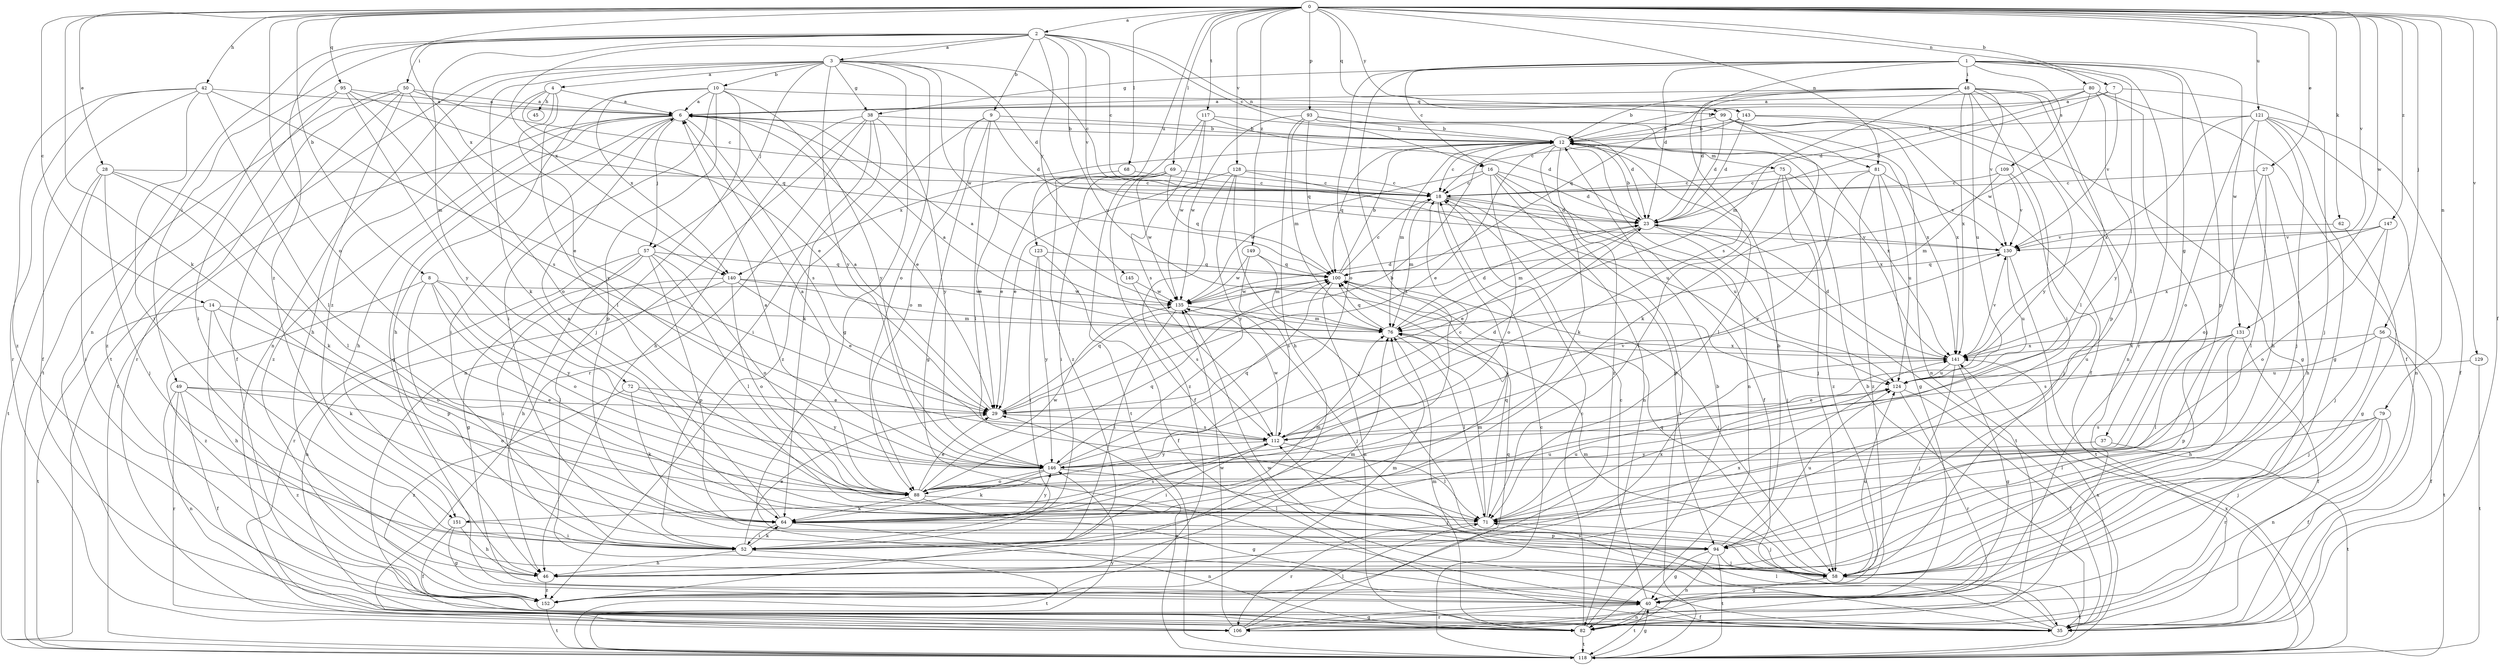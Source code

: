 strict digraph  {
0;
1;
2;
3;
4;
6;
7;
8;
9;
10;
12;
14;
16;
18;
23;
27;
28;
29;
35;
37;
38;
40;
42;
45;
46;
48;
49;
50;
52;
56;
57;
58;
62;
64;
68;
69;
71;
72;
75;
76;
79;
80;
81;
82;
88;
93;
94;
95;
99;
100;
106;
109;
112;
117;
118;
121;
123;
124;
128;
129;
130;
131;
135;
140;
141;
143;
145;
146;
147;
149;
151;
152;
0 -> 2  [label=a];
0 -> 7  [label=b];
0 -> 8  [label=b];
0 -> 14  [label=c];
0 -> 27  [label=e];
0 -> 28  [label=e];
0 -> 35  [label=f];
0 -> 42  [label=h];
0 -> 56  [label=j];
0 -> 62  [label=k];
0 -> 64  [label=k];
0 -> 68  [label=l];
0 -> 69  [label=l];
0 -> 79  [label=n];
0 -> 80  [label=n];
0 -> 81  [label=n];
0 -> 88  [label=o];
0 -> 93  [label=p];
0 -> 95  [label=q];
0 -> 99  [label=q];
0 -> 117  [label=t];
0 -> 121  [label=u];
0 -> 123  [label=u];
0 -> 128  [label=v];
0 -> 129  [label=v];
0 -> 130  [label=v];
0 -> 131  [label=w];
0 -> 140  [label=x];
0 -> 143  [label=y];
0 -> 147  [label=z];
0 -> 149  [label=z];
1 -> 16  [label=c];
1 -> 23  [label=d];
1 -> 37  [label=g];
1 -> 38  [label=g];
1 -> 48  [label=i];
1 -> 71  [label=l];
1 -> 88  [label=o];
1 -> 94  [label=p];
1 -> 106  [label=r];
1 -> 109  [label=s];
1 -> 112  [label=s];
1 -> 131  [label=w];
1 -> 151  [label=z];
2 -> 3  [label=a];
2 -> 9  [label=b];
2 -> 16  [label=c];
2 -> 18  [label=c];
2 -> 49  [label=i];
2 -> 50  [label=i];
2 -> 72  [label=m];
2 -> 81  [label=n];
2 -> 82  [label=n];
2 -> 124  [label=u];
2 -> 130  [label=v];
2 -> 140  [label=x];
2 -> 145  [label=y];
2 -> 151  [label=z];
3 -> 4  [label=a];
3 -> 10  [label=b];
3 -> 18  [label=c];
3 -> 23  [label=d];
3 -> 38  [label=g];
3 -> 40  [label=g];
3 -> 57  [label=j];
3 -> 64  [label=k];
3 -> 82  [label=n];
3 -> 88  [label=o];
3 -> 118  [label=t];
3 -> 135  [label=w];
3 -> 146  [label=y];
4 -> 6  [label=a];
4 -> 29  [label=e];
4 -> 45  [label=h];
4 -> 71  [label=l];
4 -> 146  [label=y];
4 -> 151  [label=z];
6 -> 12  [label=b];
6 -> 29  [label=e];
6 -> 40  [label=g];
6 -> 46  [label=h];
6 -> 52  [label=i];
6 -> 57  [label=j];
6 -> 112  [label=s];
6 -> 118  [label=t];
6 -> 152  [label=z];
7 -> 6  [label=a];
7 -> 23  [label=d];
7 -> 58  [label=j];
7 -> 130  [label=v];
8 -> 71  [label=l];
8 -> 88  [label=o];
8 -> 94  [label=p];
8 -> 135  [label=w];
8 -> 146  [label=y];
8 -> 152  [label=z];
9 -> 12  [label=b];
9 -> 23  [label=d];
9 -> 40  [label=g];
9 -> 71  [label=l];
9 -> 88  [label=o];
9 -> 152  [label=z];
10 -> 6  [label=a];
10 -> 46  [label=h];
10 -> 52  [label=i];
10 -> 58  [label=j];
10 -> 94  [label=p];
10 -> 99  [label=q];
10 -> 140  [label=x];
10 -> 146  [label=y];
12 -> 18  [label=c];
12 -> 29  [label=e];
12 -> 64  [label=k];
12 -> 71  [label=l];
12 -> 75  [label=m];
12 -> 76  [label=m];
12 -> 82  [label=n];
12 -> 100  [label=q];
12 -> 140  [label=x];
12 -> 141  [label=x];
12 -> 152  [label=z];
14 -> 46  [label=h];
14 -> 64  [label=k];
14 -> 76  [label=m];
14 -> 88  [label=o];
14 -> 118  [label=t];
16 -> 18  [label=c];
16 -> 23  [label=d];
16 -> 35  [label=f];
16 -> 82  [label=n];
16 -> 88  [label=o];
16 -> 118  [label=t];
16 -> 135  [label=w];
18 -> 23  [label=d];
18 -> 52  [label=i];
18 -> 76  [label=m];
18 -> 94  [label=p];
18 -> 124  [label=u];
23 -> 12  [label=b];
23 -> 29  [label=e];
23 -> 58  [label=j];
23 -> 76  [label=m];
23 -> 118  [label=t];
23 -> 130  [label=v];
27 -> 18  [label=c];
27 -> 46  [label=h];
27 -> 71  [label=l];
27 -> 88  [label=o];
28 -> 18  [label=c];
28 -> 52  [label=i];
28 -> 58  [label=j];
28 -> 64  [label=k];
28 -> 71  [label=l];
28 -> 118  [label=t];
29 -> 6  [label=a];
29 -> 12  [label=b];
29 -> 100  [label=q];
29 -> 112  [label=s];
35 -> 12  [label=b];
35 -> 71  [label=l];
35 -> 112  [label=s];
35 -> 135  [label=w];
35 -> 141  [label=x];
37 -> 118  [label=t];
37 -> 146  [label=y];
38 -> 12  [label=b];
38 -> 46  [label=h];
38 -> 52  [label=i];
38 -> 64  [label=k];
38 -> 82  [label=n];
38 -> 106  [label=r];
38 -> 146  [label=y];
40 -> 18  [label=c];
40 -> 35  [label=f];
40 -> 82  [label=n];
40 -> 106  [label=r];
40 -> 118  [label=t];
42 -> 6  [label=a];
42 -> 29  [label=e];
42 -> 35  [label=f];
42 -> 52  [label=i];
42 -> 71  [label=l];
42 -> 106  [label=r];
42 -> 152  [label=z];
46 -> 76  [label=m];
46 -> 141  [label=x];
46 -> 152  [label=z];
48 -> 6  [label=a];
48 -> 12  [label=b];
48 -> 23  [label=d];
48 -> 52  [label=i];
48 -> 71  [label=l];
48 -> 76  [label=m];
48 -> 82  [label=n];
48 -> 94  [label=p];
48 -> 100  [label=q];
48 -> 124  [label=u];
48 -> 130  [label=v];
48 -> 141  [label=x];
49 -> 29  [label=e];
49 -> 35  [label=f];
49 -> 82  [label=n];
49 -> 88  [label=o];
49 -> 106  [label=r];
49 -> 152  [label=z];
50 -> 6  [label=a];
50 -> 18  [label=c];
50 -> 35  [label=f];
50 -> 46  [label=h];
50 -> 88  [label=o];
50 -> 106  [label=r];
50 -> 118  [label=t];
52 -> 29  [label=e];
52 -> 46  [label=h];
52 -> 64  [label=k];
52 -> 118  [label=t];
52 -> 141  [label=x];
56 -> 35  [label=f];
56 -> 58  [label=j];
56 -> 112  [label=s];
56 -> 118  [label=t];
56 -> 141  [label=x];
57 -> 40  [label=g];
57 -> 46  [label=h];
57 -> 71  [label=l];
57 -> 88  [label=o];
57 -> 94  [label=p];
57 -> 100  [label=q];
57 -> 106  [label=r];
58 -> 40  [label=g];
58 -> 76  [label=m];
58 -> 100  [label=q];
58 -> 118  [label=t];
58 -> 124  [label=u];
62 -> 40  [label=g];
62 -> 130  [label=v];
64 -> 6  [label=a];
64 -> 52  [label=i];
64 -> 76  [label=m];
64 -> 82  [label=n];
64 -> 94  [label=p];
64 -> 112  [label=s];
64 -> 124  [label=u];
64 -> 146  [label=y];
68 -> 18  [label=c];
68 -> 29  [label=e];
69 -> 18  [label=c];
69 -> 29  [label=e];
69 -> 35  [label=f];
69 -> 52  [label=i];
69 -> 100  [label=q];
69 -> 118  [label=t];
69 -> 135  [label=w];
71 -> 58  [label=j];
71 -> 76  [label=m];
71 -> 100  [label=q];
71 -> 106  [label=r];
71 -> 124  [label=u];
72 -> 29  [label=e];
72 -> 64  [label=k];
72 -> 146  [label=y];
72 -> 152  [label=z];
75 -> 18  [label=c];
75 -> 58  [label=j];
75 -> 71  [label=l];
75 -> 141  [label=x];
75 -> 152  [label=z];
76 -> 6  [label=a];
76 -> 23  [label=d];
76 -> 71  [label=l];
76 -> 100  [label=q];
76 -> 141  [label=x];
79 -> 35  [label=f];
79 -> 58  [label=j];
79 -> 71  [label=l];
79 -> 82  [label=n];
79 -> 106  [label=r];
79 -> 112  [label=s];
80 -> 6  [label=a];
80 -> 12  [label=b];
80 -> 23  [label=d];
80 -> 35  [label=f];
80 -> 58  [label=j];
80 -> 135  [label=w];
80 -> 146  [label=y];
81 -> 18  [label=c];
81 -> 40  [label=g];
81 -> 124  [label=u];
81 -> 130  [label=v];
81 -> 146  [label=y];
81 -> 152  [label=z];
82 -> 12  [label=b];
82 -> 18  [label=c];
82 -> 76  [label=m];
82 -> 118  [label=t];
88 -> 6  [label=a];
88 -> 29  [label=e];
88 -> 40  [label=g];
88 -> 64  [label=k];
88 -> 71  [label=l];
88 -> 100  [label=q];
88 -> 135  [label=w];
93 -> 12  [label=b];
93 -> 23  [label=d];
93 -> 46  [label=h];
93 -> 76  [label=m];
93 -> 100  [label=q];
93 -> 135  [label=w];
93 -> 141  [label=x];
94 -> 12  [label=b];
94 -> 40  [label=g];
94 -> 58  [label=j];
94 -> 82  [label=n];
94 -> 118  [label=t];
94 -> 124  [label=u];
95 -> 6  [label=a];
95 -> 52  [label=i];
95 -> 100  [label=q];
95 -> 112  [label=s];
95 -> 146  [label=y];
95 -> 152  [label=z];
99 -> 12  [label=b];
99 -> 23  [label=d];
99 -> 35  [label=f];
99 -> 64  [label=k];
99 -> 82  [label=n];
99 -> 141  [label=x];
100 -> 12  [label=b];
100 -> 18  [label=c];
100 -> 58  [label=j];
100 -> 82  [label=n];
100 -> 135  [label=w];
106 -> 40  [label=g];
106 -> 71  [label=l];
106 -> 100  [label=q];
106 -> 135  [label=w];
109 -> 18  [label=c];
109 -> 58  [label=j];
109 -> 76  [label=m];
109 -> 130  [label=v];
112 -> 23  [label=d];
112 -> 52  [label=i];
112 -> 71  [label=l];
112 -> 130  [label=v];
112 -> 135  [label=w];
112 -> 146  [label=y];
117 -> 12  [label=b];
117 -> 23  [label=d];
117 -> 112  [label=s];
117 -> 135  [label=w];
117 -> 152  [label=z];
118 -> 18  [label=c];
118 -> 29  [label=e];
118 -> 40  [label=g];
118 -> 141  [label=x];
118 -> 146  [label=y];
121 -> 12  [label=b];
121 -> 35  [label=f];
121 -> 40  [label=g];
121 -> 46  [label=h];
121 -> 58  [label=j];
121 -> 82  [label=n];
121 -> 88  [label=o];
121 -> 141  [label=x];
123 -> 35  [label=f];
123 -> 52  [label=i];
123 -> 100  [label=q];
123 -> 146  [label=y];
124 -> 29  [label=e];
124 -> 35  [label=f];
124 -> 106  [label=r];
128 -> 18  [label=c];
128 -> 29  [label=e];
128 -> 58  [label=j];
128 -> 124  [label=u];
128 -> 146  [label=y];
128 -> 152  [label=z];
129 -> 118  [label=t];
129 -> 124  [label=u];
130 -> 100  [label=q];
130 -> 118  [label=t];
130 -> 124  [label=u];
131 -> 35  [label=f];
131 -> 46  [label=h];
131 -> 71  [label=l];
131 -> 94  [label=p];
131 -> 124  [label=u];
131 -> 141  [label=x];
135 -> 23  [label=d];
135 -> 52  [label=i];
135 -> 58  [label=j];
135 -> 76  [label=m];
140 -> 29  [label=e];
140 -> 52  [label=i];
140 -> 76  [label=m];
140 -> 82  [label=n];
140 -> 88  [label=o];
140 -> 135  [label=w];
141 -> 6  [label=a];
141 -> 23  [label=d];
141 -> 40  [label=g];
141 -> 58  [label=j];
141 -> 124  [label=u];
141 -> 130  [label=v];
143 -> 12  [label=b];
143 -> 18  [label=c];
143 -> 23  [label=d];
143 -> 40  [label=g];
143 -> 146  [label=y];
145 -> 112  [label=s];
145 -> 135  [label=w];
146 -> 6  [label=a];
146 -> 18  [label=c];
146 -> 58  [label=j];
146 -> 64  [label=k];
146 -> 88  [label=o];
146 -> 100  [label=q];
147 -> 58  [label=j];
147 -> 88  [label=o];
147 -> 130  [label=v];
147 -> 141  [label=x];
149 -> 76  [label=m];
149 -> 100  [label=q];
149 -> 112  [label=s];
149 -> 135  [label=w];
151 -> 35  [label=f];
151 -> 40  [label=g];
151 -> 46  [label=h];
151 -> 52  [label=i];
152 -> 76  [label=m];
152 -> 118  [label=t];
}
